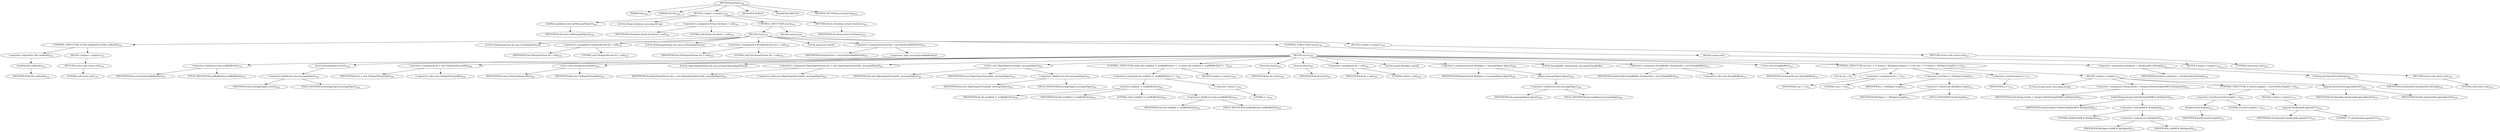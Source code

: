 digraph "getValue" {  
"166" [label = <(METHOD,getValue)<SUB>188</SUB>> ]
"8" [label = <(PARAM,this)<SUB>188</SUB>> ]
"167" [label = <(PARAM,File file)<SUB>188</SUB>> ]
"168" [label = <(BLOCK,&lt;empty&gt;,&lt;empty&gt;)<SUB>188</SUB>> ]
"169" [label = <(initMessageDigest,this.initMessageDigest())<SUB>189</SUB>> ]
"7" [label = <(IDENTIFIER,this,this.initMessageDigest())<SUB>189</SUB>> ]
"170" [label = <(LOCAL,String checksum: java.lang.String)> ]
"171" [label = <(&lt;operator&gt;.assignment,String checksum = null)<SUB>190</SUB>> ]
"172" [label = <(IDENTIFIER,checksum,String checksum = null)<SUB>190</SUB>> ]
"173" [label = <(LITERAL,null,String checksum = null)<SUB>190</SUB>> ]
"174" [label = <(CONTROL_STRUCTURE,try,try)<SUB>191</SUB>> ]
"175" [label = <(BLOCK,try,try)<SUB>191</SUB>> ]
"176" [label = <(CONTROL_STRUCTURE,if (!file.canRead()),if (!file.canRead()))<SUB>192</SUB>> ]
"177" [label = <(&lt;operator&gt;.logicalNot,!file.canRead())<SUB>192</SUB>> ]
"178" [label = <(canRead,file.canRead())<SUB>192</SUB>> ]
"179" [label = <(IDENTIFIER,file,file.canRead())<SUB>192</SUB>> ]
"180" [label = <(BLOCK,&lt;empty&gt;,&lt;empty&gt;)<SUB>192</SUB>> ]
"181" [label = <(RETURN,return null;,return null;)<SUB>193</SUB>> ]
"182" [label = <(LITERAL,null,return null;)<SUB>193</SUB>> ]
"10" [label = <(LOCAL,FileInputStream fis: java.io.FileInputStream)> ]
"183" [label = <(&lt;operator&gt;.assignment,FileInputStream fis = null)<SUB>195</SUB>> ]
"184" [label = <(IDENTIFIER,fis,FileInputStream fis = null)<SUB>195</SUB>> ]
"185" [label = <(LITERAL,null,FileInputStream fis = null)<SUB>195</SUB>> ]
"186" [label = <(LOCAL,FileOutputStream fos: java.io.FileOutputStream)> ]
"187" [label = <(&lt;operator&gt;.assignment,FileOutputStream fos = null)<SUB>196</SUB>> ]
"188" [label = <(IDENTIFIER,fos,FileOutputStream fos = null)<SUB>196</SUB>> ]
"189" [label = <(LITERAL,null,FileOutputStream fos = null)<SUB>196</SUB>> ]
"190" [label = <(LOCAL,byte[] buf: byte[])> ]
"191" [label = <(&lt;operator&gt;.assignment,byte[] buf = new byte[readBufferSize])<SUB>197</SUB>> ]
"192" [label = <(IDENTIFIER,buf,byte[] buf = new byte[readBufferSize])<SUB>197</SUB>> ]
"193" [label = <(&lt;operator&gt;.alloc,new byte[readBufferSize])> ]
"194" [label = <(&lt;operator&gt;.fieldAccess,this.readBufferSize)<SUB>197</SUB>> ]
"195" [label = <(IDENTIFIER,this,new byte[readBufferSize])<SUB>197</SUB>> ]
"196" [label = <(FIELD_IDENTIFIER,readBufferSize,readBufferSize)<SUB>197</SUB>> ]
"197" [label = <(CONTROL_STRUCTURE,try,try)<SUB>198</SUB>> ]
"198" [label = <(BLOCK,try,try)<SUB>198</SUB>> ]
"199" [label = <(reset,messageDigest.reset())<SUB>199</SUB>> ]
"200" [label = <(&lt;operator&gt;.fieldAccess,this.messageDigest)<SUB>199</SUB>> ]
"201" [label = <(IDENTIFIER,this,messageDigest.reset())<SUB>199</SUB>> ]
"202" [label = <(FIELD_IDENTIFIER,messageDigest,messageDigest)<SUB>199</SUB>> ]
"203" [label = <(&lt;operator&gt;.assignment,fis = new FileInputStream(file))<SUB>200</SUB>> ]
"204" [label = <(IDENTIFIER,fis,fis = new FileInputStream(file))<SUB>200</SUB>> ]
"205" [label = <(&lt;operator&gt;.alloc,new FileInputStream(file))<SUB>200</SUB>> ]
"206" [label = <(&lt;init&gt;,new FileInputStream(file))<SUB>200</SUB>> ]
"9" [label = <(IDENTIFIER,fis,new FileInputStream(file))<SUB>200</SUB>> ]
"207" [label = <(IDENTIFIER,file,new FileInputStream(file))<SUB>200</SUB>> ]
"12" [label = <(LOCAL,DigestInputStream dis: java.security.DigestInputStream)> ]
"208" [label = <(&lt;operator&gt;.assignment,DigestInputStream dis = new DigestInputStream(fis, messageDigest))<SUB>201</SUB>> ]
"209" [label = <(IDENTIFIER,dis,DigestInputStream dis = new DigestInputStream(fis, messageDigest))<SUB>201</SUB>> ]
"210" [label = <(&lt;operator&gt;.alloc,new DigestInputStream(fis, messageDigest))<SUB>201</SUB>> ]
"211" [label = <(&lt;init&gt;,new DigestInputStream(fis, messageDigest))<SUB>201</SUB>> ]
"11" [label = <(IDENTIFIER,dis,new DigestInputStream(fis, messageDigest))<SUB>201</SUB>> ]
"212" [label = <(IDENTIFIER,fis,new DigestInputStream(fis, messageDigest))<SUB>201</SUB>> ]
"213" [label = <(&lt;operator&gt;.fieldAccess,this.messageDigest)<SUB>202</SUB>> ]
"214" [label = <(IDENTIFIER,this,new DigestInputStream(fis, messageDigest))<SUB>202</SUB>> ]
"215" [label = <(FIELD_IDENTIFIER,messageDigest,messageDigest)<SUB>202</SUB>> ]
"216" [label = <(CONTROL_STRUCTURE,while (dis.read(buf, 0, readBufferSize) != -1),while (dis.read(buf, 0, readBufferSize) != -1))<SUB>203</SUB>> ]
"217" [label = <(&lt;operator&gt;.notEquals,dis.read(buf, 0, readBufferSize) != -1)<SUB>203</SUB>> ]
"218" [label = <(read,dis.read(buf, 0, readBufferSize))<SUB>203</SUB>> ]
"219" [label = <(IDENTIFIER,dis,dis.read(buf, 0, readBufferSize))<SUB>203</SUB>> ]
"220" [label = <(IDENTIFIER,buf,dis.read(buf, 0, readBufferSize))<SUB>203</SUB>> ]
"221" [label = <(LITERAL,0,dis.read(buf, 0, readBufferSize))<SUB>203</SUB>> ]
"222" [label = <(&lt;operator&gt;.fieldAccess,this.readBufferSize)<SUB>203</SUB>> ]
"223" [label = <(IDENTIFIER,this,dis.read(buf, 0, readBufferSize))<SUB>203</SUB>> ]
"224" [label = <(FIELD_IDENTIFIER,readBufferSize,readBufferSize)<SUB>203</SUB>> ]
"225" [label = <(&lt;operator&gt;.minus,-1)<SUB>203</SUB>> ]
"226" [label = <(LITERAL,1,-1)<SUB>203</SUB>> ]
"227" [label = <(BLOCK,&lt;empty&gt;,&lt;empty&gt;)<SUB>203</SUB>> ]
"228" [label = <(close,dis.close())<SUB>206</SUB>> ]
"229" [label = <(IDENTIFIER,dis,dis.close())<SUB>206</SUB>> ]
"230" [label = <(close,fis.close())<SUB>207</SUB>> ]
"231" [label = <(IDENTIFIER,fis,fis.close())<SUB>207</SUB>> ]
"232" [label = <(&lt;operator&gt;.assignment,fis = null)<SUB>208</SUB>> ]
"233" [label = <(IDENTIFIER,fis,fis = null)<SUB>208</SUB>> ]
"234" [label = <(LITERAL,null,fis = null)<SUB>208</SUB>> ]
"235" [label = <(LOCAL,byte[] fileDigest: byte[])> ]
"236" [label = <(&lt;operator&gt;.assignment,byte[] fileDigest = messageDigest.digest())<SUB>209</SUB>> ]
"237" [label = <(IDENTIFIER,fileDigest,byte[] fileDigest = messageDigest.digest())<SUB>209</SUB>> ]
"238" [label = <(digest,messageDigest.digest())<SUB>209</SUB>> ]
"239" [label = <(&lt;operator&gt;.fieldAccess,this.messageDigest)<SUB>209</SUB>> ]
"240" [label = <(IDENTIFIER,this,messageDigest.digest())<SUB>209</SUB>> ]
"241" [label = <(FIELD_IDENTIFIER,messageDigest,messageDigest)<SUB>209</SUB>> ]
"14" [label = <(LOCAL,StringBuffer checksumSb: java.lang.StringBuffer)> ]
"242" [label = <(&lt;operator&gt;.assignment,StringBuffer checksumSb = new StringBuffer())<SUB>210</SUB>> ]
"243" [label = <(IDENTIFIER,checksumSb,StringBuffer checksumSb = new StringBuffer())<SUB>210</SUB>> ]
"244" [label = <(&lt;operator&gt;.alloc,new StringBuffer())<SUB>210</SUB>> ]
"245" [label = <(&lt;init&gt;,new StringBuffer())<SUB>210</SUB>> ]
"13" [label = <(IDENTIFIER,checksumSb,new StringBuffer())<SUB>210</SUB>> ]
"246" [label = <(CONTROL_STRUCTURE,for (int i = 0; Some(i &lt; fileDigest.length); i++),for (int i = 0; Some(i &lt; fileDigest.length); i++))<SUB>211</SUB>> ]
"247" [label = <(LOCAL,int i: int)> ]
"248" [label = <(&lt;operator&gt;.assignment,int i = 0)<SUB>211</SUB>> ]
"249" [label = <(IDENTIFIER,i,int i = 0)<SUB>211</SUB>> ]
"250" [label = <(LITERAL,0,int i = 0)<SUB>211</SUB>> ]
"251" [label = <(&lt;operator&gt;.lessThan,i &lt; fileDigest.length)<SUB>211</SUB>> ]
"252" [label = <(IDENTIFIER,i,i &lt; fileDigest.length)<SUB>211</SUB>> ]
"253" [label = <(&lt;operator&gt;.fieldAccess,fileDigest.length)<SUB>211</SUB>> ]
"254" [label = <(IDENTIFIER,fileDigest,i &lt; fileDigest.length)<SUB>211</SUB>> ]
"255" [label = <(FIELD_IDENTIFIER,length,length)<SUB>211</SUB>> ]
"256" [label = <(&lt;operator&gt;.postIncrement,i++)<SUB>211</SUB>> ]
"257" [label = <(IDENTIFIER,i,i++)<SUB>211</SUB>> ]
"258" [label = <(BLOCK,&lt;empty&gt;,&lt;empty&gt;)<SUB>211</SUB>> ]
"259" [label = <(LOCAL,String hexStr: java.lang.String)> ]
"260" [label = <(&lt;operator&gt;.assignment,String hexStr = Integer.toHexString(0x00ff &amp; fileDigest[i]))<SUB>212</SUB>> ]
"261" [label = <(IDENTIFIER,hexStr,String hexStr = Integer.toHexString(0x00ff &amp; fileDigest[i]))<SUB>212</SUB>> ]
"262" [label = <(toHexString,Integer.toHexString(0x00ff &amp; fileDigest[i]))<SUB>212</SUB>> ]
"263" [label = <(IDENTIFIER,Integer,Integer.toHexString(0x00ff &amp; fileDigest[i]))<SUB>212</SUB>> ]
"264" [label = <(&lt;operator&gt;.and,0x00ff &amp; fileDigest[i])<SUB>212</SUB>> ]
"265" [label = <(LITERAL,0x00ff,0x00ff &amp; fileDigest[i])<SUB>212</SUB>> ]
"266" [label = <(&lt;operator&gt;.indexAccess,fileDigest[i])<SUB>212</SUB>> ]
"267" [label = <(IDENTIFIER,fileDigest,0x00ff &amp; fileDigest[i])<SUB>212</SUB>> ]
"268" [label = <(IDENTIFIER,i,0x00ff &amp; fileDigest[i])<SUB>212</SUB>> ]
"269" [label = <(CONTROL_STRUCTURE,if (hexStr.length() &lt; 2),if (hexStr.length() &lt; 2))<SUB>213</SUB>> ]
"270" [label = <(&lt;operator&gt;.lessThan,hexStr.length() &lt; 2)<SUB>213</SUB>> ]
"271" [label = <(length,hexStr.length())<SUB>213</SUB>> ]
"272" [label = <(IDENTIFIER,hexStr,hexStr.length())<SUB>213</SUB>> ]
"273" [label = <(LITERAL,2,hexStr.length() &lt; 2)<SUB>213</SUB>> ]
"274" [label = <(BLOCK,&lt;empty&gt;,&lt;empty&gt;)<SUB>213</SUB>> ]
"275" [label = <(append,checksumSb.append(&quot;0&quot;))<SUB>214</SUB>> ]
"276" [label = <(IDENTIFIER,checksumSb,checksumSb.append(&quot;0&quot;))<SUB>214</SUB>> ]
"277" [label = <(LITERAL,&quot;0&quot;,checksumSb.append(&quot;0&quot;))<SUB>214</SUB>> ]
"278" [label = <(append,checksumSb.append(hexStr))<SUB>216</SUB>> ]
"279" [label = <(IDENTIFIER,checksumSb,checksumSb.append(hexStr))<SUB>216</SUB>> ]
"280" [label = <(IDENTIFIER,hexStr,checksumSb.append(hexStr))<SUB>216</SUB>> ]
"281" [label = <(&lt;operator&gt;.assignment,checksum = checksumSb.toString())<SUB>218</SUB>> ]
"282" [label = <(IDENTIFIER,checksum,checksum = checksumSb.toString())<SUB>218</SUB>> ]
"283" [label = <(toString,checksumSb.toString())<SUB>218</SUB>> ]
"284" [label = <(IDENTIFIER,checksumSb,checksumSb.toString())<SUB>218</SUB>> ]
"285" [label = <(BLOCK,catch,catch)> ]
"286" [label = <(BLOCK,&lt;empty&gt;,&lt;empty&gt;)<SUB>219</SUB>> ]
"287" [label = <(RETURN,return null;,return null;)<SUB>220</SUB>> ]
"288" [label = <(LITERAL,null,return null;)<SUB>220</SUB>> ]
"289" [label = <(BLOCK,catch,catch)> ]
"290" [label = <(BLOCK,&lt;empty&gt;,&lt;empty&gt;)<SUB>222</SUB>> ]
"291" [label = <(RETURN,return null;,return null;)<SUB>223</SUB>> ]
"292" [label = <(LITERAL,null,return null;)<SUB>223</SUB>> ]
"293" [label = <(RETURN,return checksum;,return checksum;)<SUB>225</SUB>> ]
"294" [label = <(IDENTIFIER,checksum,return checksum;)<SUB>225</SUB>> ]
"295" [label = <(MODIFIER,PUBLIC)> ]
"296" [label = <(MODIFIER,VIRTUAL)> ]
"297" [label = <(METHOD_RETURN,java.lang.String)<SUB>188</SUB>> ]
  "166" -> "8" 
  "166" -> "167" 
  "166" -> "168" 
  "166" -> "295" 
  "166" -> "296" 
  "166" -> "297" 
  "168" -> "169" 
  "168" -> "170" 
  "168" -> "171" 
  "168" -> "174" 
  "168" -> "293" 
  "169" -> "7" 
  "171" -> "172" 
  "171" -> "173" 
  "174" -> "175" 
  "174" -> "289" 
  "175" -> "176" 
  "175" -> "10" 
  "175" -> "183" 
  "175" -> "186" 
  "175" -> "187" 
  "175" -> "190" 
  "175" -> "191" 
  "175" -> "197" 
  "176" -> "177" 
  "176" -> "180" 
  "177" -> "178" 
  "178" -> "179" 
  "180" -> "181" 
  "181" -> "182" 
  "183" -> "184" 
  "183" -> "185" 
  "187" -> "188" 
  "187" -> "189" 
  "191" -> "192" 
  "191" -> "193" 
  "193" -> "194" 
  "194" -> "195" 
  "194" -> "196" 
  "197" -> "198" 
  "197" -> "285" 
  "198" -> "199" 
  "198" -> "203" 
  "198" -> "206" 
  "198" -> "12" 
  "198" -> "208" 
  "198" -> "211" 
  "198" -> "216" 
  "198" -> "228" 
  "198" -> "230" 
  "198" -> "232" 
  "198" -> "235" 
  "198" -> "236" 
  "198" -> "14" 
  "198" -> "242" 
  "198" -> "245" 
  "198" -> "246" 
  "198" -> "281" 
  "199" -> "200" 
  "200" -> "201" 
  "200" -> "202" 
  "203" -> "204" 
  "203" -> "205" 
  "206" -> "9" 
  "206" -> "207" 
  "208" -> "209" 
  "208" -> "210" 
  "211" -> "11" 
  "211" -> "212" 
  "211" -> "213" 
  "213" -> "214" 
  "213" -> "215" 
  "216" -> "217" 
  "216" -> "227" 
  "217" -> "218" 
  "217" -> "225" 
  "218" -> "219" 
  "218" -> "220" 
  "218" -> "221" 
  "218" -> "222" 
  "222" -> "223" 
  "222" -> "224" 
  "225" -> "226" 
  "228" -> "229" 
  "230" -> "231" 
  "232" -> "233" 
  "232" -> "234" 
  "236" -> "237" 
  "236" -> "238" 
  "238" -> "239" 
  "239" -> "240" 
  "239" -> "241" 
  "242" -> "243" 
  "242" -> "244" 
  "245" -> "13" 
  "246" -> "247" 
  "246" -> "248" 
  "246" -> "251" 
  "246" -> "256" 
  "246" -> "258" 
  "248" -> "249" 
  "248" -> "250" 
  "251" -> "252" 
  "251" -> "253" 
  "253" -> "254" 
  "253" -> "255" 
  "256" -> "257" 
  "258" -> "259" 
  "258" -> "260" 
  "258" -> "269" 
  "258" -> "278" 
  "260" -> "261" 
  "260" -> "262" 
  "262" -> "263" 
  "262" -> "264" 
  "264" -> "265" 
  "264" -> "266" 
  "266" -> "267" 
  "266" -> "268" 
  "269" -> "270" 
  "269" -> "274" 
  "270" -> "271" 
  "270" -> "273" 
  "271" -> "272" 
  "274" -> "275" 
  "275" -> "276" 
  "275" -> "277" 
  "278" -> "279" 
  "278" -> "280" 
  "281" -> "282" 
  "281" -> "283" 
  "283" -> "284" 
  "285" -> "286" 
  "286" -> "287" 
  "287" -> "288" 
  "289" -> "290" 
  "290" -> "291" 
  "291" -> "292" 
  "293" -> "294" 
}
